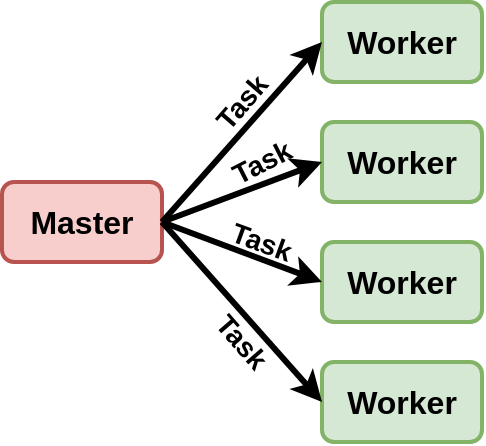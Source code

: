 <mxfile version="13.3.0" type="device"><diagram id="nHJlgOcKpY9OaPvKc-s0" name="Page-1"><mxGraphModel dx="1392" dy="704" grid="1" gridSize="10" guides="1" tooltips="1" connect="1" arrows="1" fold="1" page="1" pageScale="1" pageWidth="2000" pageHeight="2000" math="0" shadow="0"><root><mxCell id="0"/><mxCell id="1" parent="0"/><mxCell id="RCoDUrnA1WoY2cR48prS-10" value="&lt;font style=&quot;font-size: 16px&quot;&gt;&lt;b&gt;Master&lt;/b&gt;&lt;/font&gt;" style="rounded=1;whiteSpace=wrap;html=1;strokeWidth=2;fillColor=#f8cecc;strokeColor=#b85450;" vertex="1" parent="1"><mxGeometry x="280" y="160" width="80" height="40" as="geometry"/></mxCell><mxCell id="RCoDUrnA1WoY2cR48prS-11" value="&lt;font style=&quot;font-size: 16px&quot;&gt;&lt;b&gt;Worker&lt;/b&gt;&lt;/font&gt;" style="rounded=1;whiteSpace=wrap;html=1;strokeWidth=2;fillColor=#d5e8d4;strokeColor=#82b366;" vertex="1" parent="1"><mxGeometry x="440" y="70" width="80" height="40" as="geometry"/></mxCell><mxCell id="RCoDUrnA1WoY2cR48prS-12" value="&lt;font style=&quot;font-size: 16px&quot;&gt;&lt;b&gt;Worker&lt;/b&gt;&lt;/font&gt;" style="rounded=1;whiteSpace=wrap;html=1;strokeWidth=2;fillColor=#d5e8d4;strokeColor=#82b366;" vertex="1" parent="1"><mxGeometry x="440" y="130" width="80" height="40" as="geometry"/></mxCell><mxCell id="RCoDUrnA1WoY2cR48prS-13" value="&lt;font style=&quot;font-size: 16px&quot;&gt;&lt;b&gt;Worker&lt;/b&gt;&lt;/font&gt;" style="rounded=1;whiteSpace=wrap;html=1;strokeWidth=2;fillColor=#d5e8d4;strokeColor=#82b366;" vertex="1" parent="1"><mxGeometry x="440" y="190" width="80" height="40" as="geometry"/></mxCell><mxCell id="RCoDUrnA1WoY2cR48prS-14" value="&lt;font style=&quot;font-size: 16px&quot;&gt;&lt;b&gt;Worker&lt;/b&gt;&lt;/font&gt;" style="rounded=1;whiteSpace=wrap;html=1;strokeWidth=2;fillColor=#d5e8d4;strokeColor=#82b366;" vertex="1" parent="1"><mxGeometry x="440" y="250" width="80" height="40" as="geometry"/></mxCell><mxCell id="RCoDUrnA1WoY2cR48prS-15" value="" style="endArrow=classic;html=1;strokeWidth=3;exitX=1;exitY=0.5;exitDx=0;exitDy=0;entryX=0;entryY=0.5;entryDx=0;entryDy=0;" edge="1" parent="1" source="RCoDUrnA1WoY2cR48prS-10" target="RCoDUrnA1WoY2cR48prS-11"><mxGeometry width="50" height="50" relative="1" as="geometry"><mxPoint x="680" y="390" as="sourcePoint"/><mxPoint x="730" y="340" as="targetPoint"/></mxGeometry></mxCell><mxCell id="RCoDUrnA1WoY2cR48prS-16" value="" style="endArrow=classic;html=1;strokeWidth=3;exitX=1;exitY=0.5;exitDx=0;exitDy=0;entryX=0;entryY=0.5;entryDx=0;entryDy=0;" edge="1" parent="1" source="RCoDUrnA1WoY2cR48prS-10" target="RCoDUrnA1WoY2cR48prS-12"><mxGeometry width="50" height="50" relative="1" as="geometry"><mxPoint x="680" y="390" as="sourcePoint"/><mxPoint x="730" y="340" as="targetPoint"/></mxGeometry></mxCell><mxCell id="RCoDUrnA1WoY2cR48prS-17" value="" style="endArrow=classic;html=1;strokeWidth=3;exitX=1;exitY=0.5;exitDx=0;exitDy=0;entryX=0;entryY=0.5;entryDx=0;entryDy=0;" edge="1" parent="1" source="RCoDUrnA1WoY2cR48prS-10" target="RCoDUrnA1WoY2cR48prS-14"><mxGeometry width="50" height="50" relative="1" as="geometry"><mxPoint x="680" y="390" as="sourcePoint"/><mxPoint x="730" y="340" as="targetPoint"/></mxGeometry></mxCell><mxCell id="RCoDUrnA1WoY2cR48prS-18" value="" style="endArrow=classic;html=1;strokeWidth=3;exitX=1;exitY=0.5;exitDx=0;exitDy=0;entryX=0;entryY=0.5;entryDx=0;entryDy=0;" edge="1" parent="1" source="RCoDUrnA1WoY2cR48prS-10" target="RCoDUrnA1WoY2cR48prS-13"><mxGeometry width="50" height="50" relative="1" as="geometry"><mxPoint x="680" y="390" as="sourcePoint"/><mxPoint x="730" y="340" as="targetPoint"/></mxGeometry></mxCell><mxCell id="RCoDUrnA1WoY2cR48prS-20" value="&lt;font style=&quot;font-size: 14px&quot;&gt;&lt;b&gt;Task&lt;/b&gt;&lt;/font&gt;" style="text;html=1;strokeColor=none;fillColor=none;align=center;verticalAlign=middle;whiteSpace=wrap;rounded=0;rotation=311;" vertex="1" parent="1"><mxGeometry x="380" y="110" width="40" height="20" as="geometry"/></mxCell><mxCell id="RCoDUrnA1WoY2cR48prS-21" value="&lt;font style=&quot;font-size: 14px&quot;&gt;&lt;b&gt;Task&lt;/b&gt;&lt;/font&gt;" style="text;html=1;strokeColor=none;fillColor=none;align=center;verticalAlign=middle;whiteSpace=wrap;rounded=0;rotation=49;" vertex="1" parent="1"><mxGeometry x="379.998" y="230.005" width="40" height="20" as="geometry"/></mxCell><mxCell id="RCoDUrnA1WoY2cR48prS-22" value="&lt;font style=&quot;font-size: 14px&quot;&gt;&lt;b&gt;Task&lt;/b&gt;&lt;/font&gt;" style="text;html=1;strokeColor=none;fillColor=none;align=center;verticalAlign=middle;whiteSpace=wrap;rounded=0;rotation=333;" vertex="1" parent="1"><mxGeometry x="390" y="140" width="40" height="20" as="geometry"/></mxCell><mxCell id="RCoDUrnA1WoY2cR48prS-23" value="&lt;font style=&quot;font-size: 14px&quot;&gt;&lt;b&gt;Task&lt;/b&gt;&lt;/font&gt;" style="text;html=1;strokeColor=none;fillColor=none;align=center;verticalAlign=middle;whiteSpace=wrap;rounded=0;rotation=20;" vertex="1" parent="1"><mxGeometry x="389.998" y="180.005" width="40" height="20" as="geometry"/></mxCell></root></mxGraphModel></diagram></mxfile>